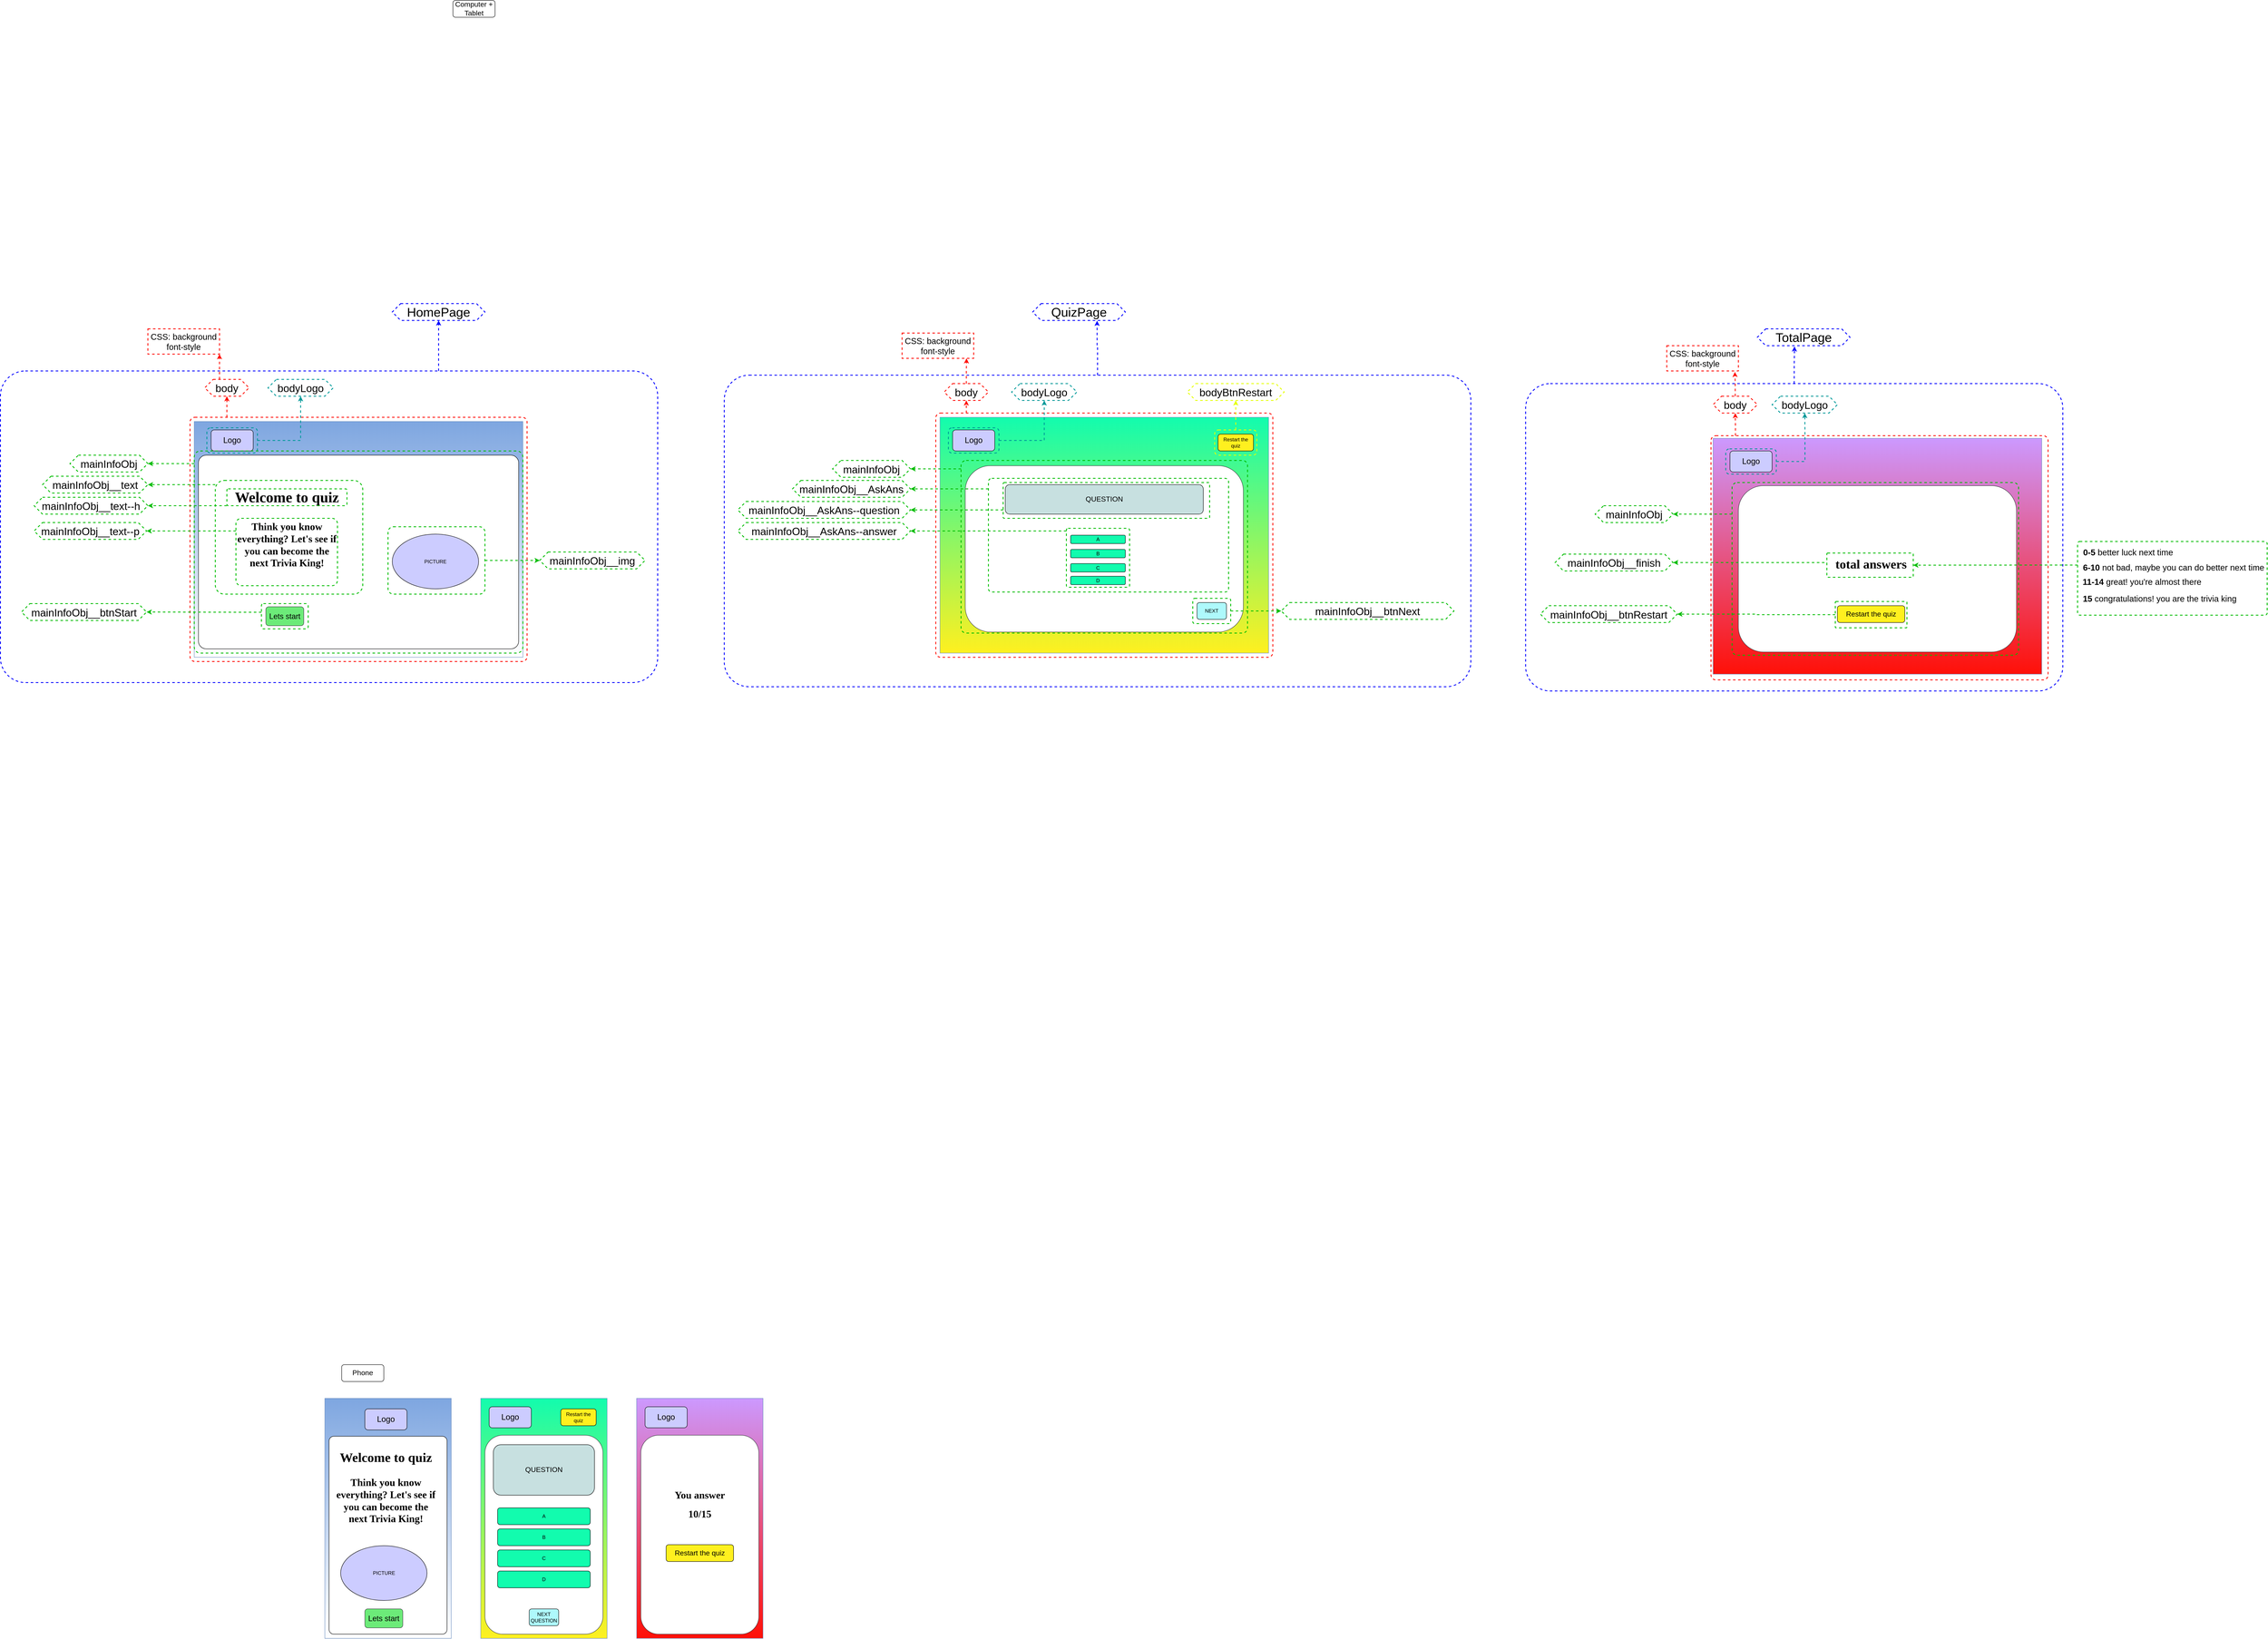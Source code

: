 <mxfile version="14.4.4" type="github">
  <diagram id="KNThbymLGsVphi79HAY6" name="Page-1">
    <mxGraphModel dx="4299" dy="3277" grid="1" gridSize="10" guides="1" tooltips="1" connect="1" arrows="1" fold="1" page="1" pageScale="1" pageWidth="827" pageHeight="1169" math="0" shadow="0">
      <root>
        <mxCell id="0" />
        <mxCell id="1" parent="0" />
        <mxCell id="_W2Wu4x4kJNPoguewZKQ-175" value="" style="rounded=1;whiteSpace=wrap;html=1;shadow=0;dashed=1;strokeWidth=2;fillColor=none;gradientColor=none;arcSize=8;strokeColor=#0000FF;" vertex="1" parent="1">
          <mxGeometry x="2860" y="50" width="1275" height="730" as="geometry" />
        </mxCell>
        <mxCell id="_W2Wu4x4kJNPoguewZKQ-155" value="" style="rounded=1;whiteSpace=wrap;html=1;shadow=0;dashed=1;strokeWidth=2;fillColor=none;gradientColor=none;arcSize=8;strokeColor=#0000FF;" vertex="1" parent="1">
          <mxGeometry x="958" y="30" width="1772" height="740" as="geometry" />
        </mxCell>
        <mxCell id="_W2Wu4x4kJNPoguewZKQ-123" style="edgeStyle=orthogonalEdgeStyle;rounded=0;orthogonalLoop=1;jettySize=auto;html=1;entryX=0.5;entryY=1;entryDx=0;entryDy=0;dashed=1;strokeWidth=2;strokeColor=#0000FF;" edge="1" parent="1" source="_W2Wu4x4kJNPoguewZKQ-121" target="_W2Wu4x4kJNPoguewZKQ-122">
          <mxGeometry relative="1" as="geometry">
            <Array as="points">
              <mxPoint x="280" y="-20" />
              <mxPoint x="280" y="-20" />
            </Array>
          </mxGeometry>
        </mxCell>
        <mxCell id="_W2Wu4x4kJNPoguewZKQ-121" value="" style="rounded=1;whiteSpace=wrap;html=1;shadow=0;dashed=1;strokeWidth=2;fillColor=none;gradientColor=none;arcSize=8;strokeColor=#0000FF;" vertex="1" parent="1">
          <mxGeometry x="-760" y="20" width="1560" height="740" as="geometry" />
        </mxCell>
        <mxCell id="_W2Wu4x4kJNPoguewZKQ-1" value="" style="rounded=0;whiteSpace=wrap;html=1;strokeColor=#6c8ebf;gradientColor=#FFFFFF;fillColor=#7EA6E0;" vertex="1" parent="1">
          <mxGeometry x="-300" y="140" width="780" height="560" as="geometry" />
        </mxCell>
        <mxCell id="_W2Wu4x4kJNPoguewZKQ-2" value="&lt;font style=&quot;font-size: 17px&quot;&gt;Computer + Tablet&lt;/font&gt;" style="rounded=1;whiteSpace=wrap;html=1;" vertex="1" parent="1">
          <mxGeometry x="314" y="-860" width="100" height="40" as="geometry" />
        </mxCell>
        <mxCell id="_W2Wu4x4kJNPoguewZKQ-13" value="" style="rounded=0;whiteSpace=wrap;html=1;strokeColor=#6c8ebf;fillColor=#12FCAE;gradientColor=#FFF01F;" vertex="1" parent="1">
          <mxGeometry x="1470" y="130" width="780" height="560" as="geometry" />
        </mxCell>
        <mxCell id="_W2Wu4x4kJNPoguewZKQ-14" value="" style="rounded=1;whiteSpace=wrap;html=1;strokeColor=#36393d;fillColor=#FFFFFF;" vertex="1" parent="1">
          <mxGeometry x="1530" y="245" width="660" height="395" as="geometry" />
        </mxCell>
        <mxCell id="_W2Wu4x4kJNPoguewZKQ-15" value="&lt;font style=&quot;font-size: 17px&quot;&gt;QUESTION&lt;/font&gt;" style="rounded=1;whiteSpace=wrap;html=1;fillColor=#C7E0E0;" vertex="1" parent="1">
          <mxGeometry x="1625" y="290" width="470" height="70" as="geometry" />
        </mxCell>
        <mxCell id="_W2Wu4x4kJNPoguewZKQ-18" value="NEXT" style="rounded=1;whiteSpace=wrap;html=1;fillColor=#AEF9FC;" vertex="1" parent="1">
          <mxGeometry x="2080" y="570" width="70" height="40" as="geometry" />
        </mxCell>
        <mxCell id="_W2Wu4x4kJNPoguewZKQ-19" value="" style="rounded=1;whiteSpace=wrap;html=1;gradientColor=#FFFFFF;fillColor=#FFFFFF;arcSize=4;" vertex="1" parent="1">
          <mxGeometry x="-290" y="220" width="760" height="460" as="geometry" />
        </mxCell>
        <mxCell id="_W2Wu4x4kJNPoguewZKQ-20" value="&lt;h1&gt;&lt;font style=&quot;font-size: 35px&quot; face=&quot;Comic Sans MS&quot;&gt;Welcome to quiz&lt;/font&gt;&lt;/h1&gt;" style="text;html=1;strokeColor=none;fillColor=none;align=center;verticalAlign=middle;whiteSpace=wrap;rounded=0;" vertex="1" parent="1">
          <mxGeometry x="-240" y="290" width="320" height="60" as="geometry" />
        </mxCell>
        <mxCell id="_W2Wu4x4kJNPoguewZKQ-23" value="&lt;font style=&quot;font-size: 18px&quot;&gt;Lets start&lt;/font&gt;" style="rounded=1;whiteSpace=wrap;html=1;strokeColor=#36393d;fillColor=#6CEB79;" vertex="1" parent="1">
          <mxGeometry x="-130" y="580" width="90" height="45" as="geometry" />
        </mxCell>
        <mxCell id="_W2Wu4x4kJNPoguewZKQ-25" value="&lt;span style=&quot;background-color: rgb(255 , 240 , 31)&quot;&gt;Restart the quiz&lt;/span&gt;" style="rounded=1;whiteSpace=wrap;html=1;gradientColor=#FFF01F;fillColor=#FFF01F;" vertex="1" parent="1">
          <mxGeometry x="2130" y="170" width="84" height="40" as="geometry" />
        </mxCell>
        <mxCell id="_W2Wu4x4kJNPoguewZKQ-26" value="&lt;font style=&quot;font-size: 19px&quot;&gt;Logo&lt;/font&gt;" style="rounded=1;whiteSpace=wrap;html=1;fillColor=#CCCCFF;gradientColor=#CCCCFF;" vertex="1" parent="1">
          <mxGeometry x="1500" y="160" width="100" height="50" as="geometry" />
        </mxCell>
        <mxCell id="_W2Wu4x4kJNPoguewZKQ-27" value="&lt;h1&gt;&lt;font face=&quot;Comic Sans MS&quot;&gt;Think you know everything? Let&#39;s see if you can become the next Trivia King!&lt;/font&gt;&lt;/h1&gt;" style="text;html=1;strokeColor=none;fillColor=none;spacing=5;spacingTop=-20;whiteSpace=wrap;overflow=hidden;rounded=0;align=center;" vertex="1" parent="1">
          <mxGeometry x="-205" y="370" width="250" height="167.5" as="geometry" />
        </mxCell>
        <mxCell id="_W2Wu4x4kJNPoguewZKQ-28" value="&lt;font style=&quot;font-size: 19px&quot;&gt;Logo&lt;/font&gt;" style="rounded=1;whiteSpace=wrap;html=1;fillColor=#CCCCFF;gradientColor=#CCCCFF;" vertex="1" parent="1">
          <mxGeometry x="-260" y="160" width="100" height="50" as="geometry" />
        </mxCell>
        <mxCell id="_W2Wu4x4kJNPoguewZKQ-30" value="PICTURE" style="ellipse;whiteSpace=wrap;html=1;fillColor=#CCCCFF;gradientColor=#CCCCFF;" vertex="1" parent="1">
          <mxGeometry x="170" y="407.5" width="205" height="130" as="geometry" />
        </mxCell>
        <mxCell id="_W2Wu4x4kJNPoguewZKQ-36" value="A" style="rounded=1;whiteSpace=wrap;html=1;fillColor=#12FCAE;" vertex="1" parent="1">
          <mxGeometry x="1780" y="410" width="130" height="20" as="geometry" />
        </mxCell>
        <mxCell id="_W2Wu4x4kJNPoguewZKQ-39" value="B" style="rounded=1;whiteSpace=wrap;html=1;fillColor=#12FCAE;" vertex="1" parent="1">
          <mxGeometry x="1780" y="443.75" width="130" height="20" as="geometry" />
        </mxCell>
        <mxCell id="_W2Wu4x4kJNPoguewZKQ-40" value="D" style="rounded=1;whiteSpace=wrap;html=1;fillColor=#12FCAE;gradientDirection=east;" vertex="1" parent="1">
          <mxGeometry x="1780" y="507.5" width="130" height="20" as="geometry" />
        </mxCell>
        <mxCell id="_W2Wu4x4kJNPoguewZKQ-41" value="C" style="rounded=1;whiteSpace=wrap;html=1;fillColor=#12FCAE;" vertex="1" parent="1">
          <mxGeometry x="1780" y="477.5" width="130" height="20" as="geometry" />
        </mxCell>
        <mxCell id="_W2Wu4x4kJNPoguewZKQ-42" value="" style="rounded=0;whiteSpace=wrap;html=1;strokeColor=#6c8ebf;gradientColor=#FFFFFF;fillColor=#7EA6E0;" vertex="1" parent="1">
          <mxGeometry x="10" y="2460" width="300" height="570" as="geometry" />
        </mxCell>
        <mxCell id="_W2Wu4x4kJNPoguewZKQ-44" value="&lt;font style=&quot;font-size: 17px&quot;&gt;Phone&lt;/font&gt;" style="rounded=1;whiteSpace=wrap;html=1;" vertex="1" parent="1">
          <mxGeometry x="50" y="2380" width="100" height="40" as="geometry" />
        </mxCell>
        <mxCell id="_W2Wu4x4kJNPoguewZKQ-45" value="&lt;font style=&quot;font-size: 19px&quot;&gt;Logo&lt;/font&gt;" style="rounded=1;whiteSpace=wrap;html=1;fillColor=#CCCCFF;gradientColor=#CCCCFF;" vertex="1" parent="1">
          <mxGeometry x="105" y="2485" width="100" height="50" as="geometry" />
        </mxCell>
        <mxCell id="_W2Wu4x4kJNPoguewZKQ-46" value="" style="rounded=1;whiteSpace=wrap;html=1;gradientColor=#FFFFFF;fillColor=#FFFFFF;arcSize=4;" vertex="1" parent="1">
          <mxGeometry x="20" y="2550" width="280" height="470" as="geometry" />
        </mxCell>
        <mxCell id="_W2Wu4x4kJNPoguewZKQ-47" value="&lt;h1&gt;&lt;font style=&quot;font-size: 31px&quot; face=&quot;Comic Sans MS&quot;&gt;Welcome to quiz&lt;/font&gt;&lt;/h1&gt;" style="text;html=1;strokeColor=none;fillColor=none;align=center;verticalAlign=middle;whiteSpace=wrap;rounded=0;" vertex="1" parent="1">
          <mxGeometry x="30" y="2570" width="250" height="60" as="geometry" />
        </mxCell>
        <mxCell id="_W2Wu4x4kJNPoguewZKQ-48" value="&lt;h1&gt;&lt;font face=&quot;Comic Sans MS&quot;&gt;Think you know everything? Let&#39;s see if you can become the next Trivia King!&lt;/font&gt;&lt;/h1&gt;" style="text;html=1;strokeColor=none;fillColor=none;spacing=5;spacingTop=-20;whiteSpace=wrap;overflow=hidden;rounded=0;align=center;" vertex="1" parent="1">
          <mxGeometry x="30" y="2640" width="250" height="167.5" as="geometry" />
        </mxCell>
        <mxCell id="_W2Wu4x4kJNPoguewZKQ-49" value="&lt;font style=&quot;font-size: 18px&quot;&gt;Lets start&lt;/font&gt;" style="rounded=1;whiteSpace=wrap;html=1;strokeColor=#36393d;fillColor=#6CEB79;" vertex="1" parent="1">
          <mxGeometry x="105" y="2960" width="90" height="45" as="geometry" />
        </mxCell>
        <mxCell id="_W2Wu4x4kJNPoguewZKQ-50" value="PICTURE" style="ellipse;whiteSpace=wrap;html=1;fillColor=#CCCCFF;gradientColor=#CCCCFF;" vertex="1" parent="1">
          <mxGeometry x="47.5" y="2810" width="205" height="130" as="geometry" />
        </mxCell>
        <mxCell id="_W2Wu4x4kJNPoguewZKQ-52" value="" style="rounded=0;whiteSpace=wrap;html=1;strokeColor=#6c8ebf;fillColor=#12FCAE;gradientColor=#FFF01F;" vertex="1" parent="1">
          <mxGeometry x="380" y="2460" width="300" height="570" as="geometry" />
        </mxCell>
        <mxCell id="_W2Wu4x4kJNPoguewZKQ-53" value="&lt;font style=&quot;font-size: 19px&quot;&gt;Logo&lt;/font&gt;" style="rounded=1;whiteSpace=wrap;html=1;fillColor=#CCCCFF;gradientColor=#CCCCFF;" vertex="1" parent="1">
          <mxGeometry x="400" y="2480" width="100" height="50" as="geometry" />
        </mxCell>
        <mxCell id="_W2Wu4x4kJNPoguewZKQ-54" value="" style="rounded=1;whiteSpace=wrap;html=1;strokeColor=#36393d;fillColor=#FFFFFF;" vertex="1" parent="1">
          <mxGeometry x="390" y="2547.5" width="280" height="472.5" as="geometry" />
        </mxCell>
        <mxCell id="_W2Wu4x4kJNPoguewZKQ-55" value="&lt;font style=&quot;font-size: 17px&quot;&gt;QUESTION&lt;/font&gt;" style="rounded=1;whiteSpace=wrap;html=1;fillColor=#C7E0E0;" vertex="1" parent="1">
          <mxGeometry x="410" y="2570" width="240" height="120" as="geometry" />
        </mxCell>
        <mxCell id="_W2Wu4x4kJNPoguewZKQ-56" value="A" style="rounded=1;whiteSpace=wrap;html=1;fillColor=#12FCAE;" vertex="1" parent="1">
          <mxGeometry x="420" y="2720" width="220" height="40" as="geometry" />
        </mxCell>
        <mxCell id="_W2Wu4x4kJNPoguewZKQ-57" value="D" style="rounded=1;whiteSpace=wrap;html=1;fillColor=#12FCAE;" vertex="1" parent="1">
          <mxGeometry x="420" y="2870" width="220" height="40" as="geometry" />
        </mxCell>
        <mxCell id="_W2Wu4x4kJNPoguewZKQ-58" value="C" style="rounded=1;whiteSpace=wrap;html=1;fillColor=#12FCAE;" vertex="1" parent="1">
          <mxGeometry x="420" y="2820" width="220" height="40" as="geometry" />
        </mxCell>
        <mxCell id="_W2Wu4x4kJNPoguewZKQ-59" value="B" style="rounded=1;whiteSpace=wrap;html=1;fillColor=#12FCAE;" vertex="1" parent="1">
          <mxGeometry x="420" y="2770" width="220" height="40" as="geometry" />
        </mxCell>
        <mxCell id="_W2Wu4x4kJNPoguewZKQ-60" value="&lt;span style=&quot;background-color: rgb(255 , 240 , 31)&quot;&gt;Restart the quiz&lt;/span&gt;" style="rounded=1;whiteSpace=wrap;html=1;gradientColor=#FFF01F;fillColor=#FFF01F;" vertex="1" parent="1">
          <mxGeometry x="570" y="2485" width="84" height="40" as="geometry" />
        </mxCell>
        <mxCell id="_W2Wu4x4kJNPoguewZKQ-61" value="NEXT QUESTION" style="rounded=1;whiteSpace=wrap;html=1;fillColor=#AEF9FC;" vertex="1" parent="1">
          <mxGeometry x="495" y="2960" width="70" height="40" as="geometry" />
        </mxCell>
        <mxCell id="_W2Wu4x4kJNPoguewZKQ-62" value="" style="rounded=0;whiteSpace=wrap;html=1;strokeColor=#6c8ebf;fillColor=#CC99FF;gradientColor=#FF1008;" vertex="1" parent="1">
          <mxGeometry x="3305" y="180" width="780" height="560" as="geometry" />
        </mxCell>
        <mxCell id="_W2Wu4x4kJNPoguewZKQ-63" value="" style="rounded=1;whiteSpace=wrap;html=1;strokeColor=#36393d;fillColor=#FFFFFF;" vertex="1" parent="1">
          <mxGeometry x="3365" y="292.5" width="660" height="395" as="geometry" />
        </mxCell>
        <mxCell id="_W2Wu4x4kJNPoguewZKQ-64" value="&lt;font style=&quot;font-size: 19px&quot;&gt;Logo&lt;/font&gt;" style="rounded=1;whiteSpace=wrap;html=1;fillColor=#CCCCFF;gradientColor=#CCCCFF;" vertex="1" parent="1">
          <mxGeometry x="3345" y="210" width="100" height="50" as="geometry" />
        </mxCell>
        <mxCell id="_W2Wu4x4kJNPoguewZKQ-66" value="&lt;h1&gt;&lt;font face=&quot;Comic Sans MS&quot; style=&quot;font-size: 30px&quot;&gt;total answers&lt;/font&gt;&lt;/h1&gt;" style="text;html=1;strokeColor=none;fillColor=none;spacing=5;spacingTop=-20;whiteSpace=wrap;overflow=hidden;rounded=0;align=center;" vertex="1" parent="1">
          <mxGeometry x="3555" y="455" width="250" height="60" as="geometry" />
        </mxCell>
        <mxCell id="_W2Wu4x4kJNPoguewZKQ-67" value="&lt;span style=&quot;background-color: rgb(255 , 240 , 31)&quot;&gt;&lt;font style=&quot;font-size: 17px&quot;&gt;Restart the quiz&lt;/font&gt;&lt;/span&gt;" style="rounded=1;whiteSpace=wrap;html=1;gradientColor=#FFF01F;fillColor=#FFF01F;" vertex="1" parent="1">
          <mxGeometry x="3600" y="577.5" width="160" height="40" as="geometry" />
        </mxCell>
        <mxCell id="_W2Wu4x4kJNPoguewZKQ-68" value="" style="rounded=0;whiteSpace=wrap;html=1;strokeColor=#6c8ebf;fillColor=#CC99FF;gradientColor=#FF1008;" vertex="1" parent="1">
          <mxGeometry x="750" y="2460" width="300" height="570" as="geometry" />
        </mxCell>
        <mxCell id="_W2Wu4x4kJNPoguewZKQ-69" value="" style="rounded=1;whiteSpace=wrap;html=1;strokeColor=#36393d;fillColor=#FFFFFF;" vertex="1" parent="1">
          <mxGeometry x="760" y="2547.5" width="280" height="472.5" as="geometry" />
        </mxCell>
        <mxCell id="_W2Wu4x4kJNPoguewZKQ-70" value="&lt;font style=&quot;font-size: 19px&quot;&gt;Logo&lt;/font&gt;" style="rounded=1;whiteSpace=wrap;html=1;fillColor=#CCCCFF;gradientColor=#CCCCFF;" vertex="1" parent="1">
          <mxGeometry x="770" y="2480" width="100" height="50" as="geometry" />
        </mxCell>
        <mxCell id="_W2Wu4x4kJNPoguewZKQ-71" value="&lt;h1&gt;&lt;font face=&quot;Comic Sans MS&quot;&gt;You answer&lt;/font&gt;&lt;/h1&gt;&lt;h1&gt;&lt;font face=&quot;Comic Sans MS&quot;&gt;&amp;nbsp;10/15&amp;nbsp;&lt;/font&gt;&lt;/h1&gt;" style="text;html=1;strokeColor=none;fillColor=none;spacing=5;spacingTop=-20;whiteSpace=wrap;overflow=hidden;rounded=0;align=center;" vertex="1" parent="1">
          <mxGeometry x="775" y="2670" width="250" height="90" as="geometry" />
        </mxCell>
        <mxCell id="_W2Wu4x4kJNPoguewZKQ-72" value="&lt;span style=&quot;background-color: rgb(255 , 240 , 31)&quot;&gt;&lt;font style=&quot;font-size: 17px&quot;&gt;Restart the quiz&lt;/font&gt;&lt;/span&gt;" style="rounded=1;whiteSpace=wrap;html=1;gradientColor=#FFF01F;fillColor=#FFF01F;" vertex="1" parent="1">
          <mxGeometry x="820" y="2807.5" width="160" height="40" as="geometry" />
        </mxCell>
        <mxCell id="_W2Wu4x4kJNPoguewZKQ-75" value="&lt;font style=&quot;font-size: 20px&quot;&gt;&lt;b&gt;0-5&lt;/b&gt; better luck next time&lt;/font&gt;" style="text;html=1;strokeColor=none;fillColor=none;align=center;verticalAlign=middle;whiteSpace=wrap;rounded=0;" vertex="1" parent="1">
          <mxGeometry x="4180" y="440" width="220" height="20" as="geometry" />
        </mxCell>
        <mxCell id="_W2Wu4x4kJNPoguewZKQ-76" value="&lt;span style=&quot;color: rgba(0 , 0 , 0 , 0) ; font-family: monospace ; font-size: 0px&quot;&gt;%3CmxGraphModel%3E%3Croot%3E%3CmxCell%20id%3D%220%22%2F%3E%3CmxCell%20id%3D%221%22%20parent%3D%220%22%2F%3E%3CmxCell%20id%3D%222%22%20value%3D%22%26lt%3Bfont%20style%3D%26quot%3Bfont-size%3A%2020px%26quot%3B%26gt%3B%26lt%3Bb%26gt%3B0-5%26lt%3B%2Fb%26gt%3B%20better%20luck%20next%20time%26lt%3B%2Ffont%26gt%3B%22%20style%3D%22text%3Bhtml%3D1%3BstrokeColor%3Dnone%3BfillColor%3Dnone%3Balign%3Dcenter%3BverticalAlign%3Dmiddle%3BwhiteSpace%3Dwrap%3Brounded%3D0%3B%22%20vertex%3D%221%22%20parent%3D%221%22%3E%3CmxGeometry%20x%3D%222640%22%20y%3D%22120%22%20width%3D%22310%22%20height%3D%2220%22%20as%3D%22geometry%22%2F%3E%3C%2FmxCell%3E%3C%2Froot%3E%3C%2FmxGraphModel%3E&lt;/span&gt;" style="text;html=1;strokeColor=none;fillColor=none;align=center;verticalAlign=middle;whiteSpace=wrap;rounded=0;" vertex="1" parent="1">
          <mxGeometry x="2240" y="185" width="310" height="20" as="geometry" />
        </mxCell>
        <mxCell id="_W2Wu4x4kJNPoguewZKQ-77" value="&lt;span style=&quot;font-size: 20px&quot;&gt;&lt;b&gt;6-10 &lt;/b&gt;not bad, maybe you can do better next time&lt;/span&gt;" style="text;html=1;strokeColor=none;fillColor=none;align=center;verticalAlign=middle;whiteSpace=wrap;rounded=0;" vertex="1" parent="1">
          <mxGeometry x="4178" y="476" width="440" height="20" as="geometry" />
        </mxCell>
        <mxCell id="_W2Wu4x4kJNPoguewZKQ-78" value="&lt;span style=&quot;font-size: 20px&quot;&gt;&lt;b&gt;11-14 &lt;/b&gt;great! you&#39;re almost there&lt;/span&gt;" style="text;html=1;strokeColor=none;fillColor=none;align=center;verticalAlign=middle;whiteSpace=wrap;rounded=0;" vertex="1" parent="1">
          <mxGeometry x="4178" y="510" width="290" height="20" as="geometry" />
        </mxCell>
        <mxCell id="_W2Wu4x4kJNPoguewZKQ-79" value="&lt;b style=&quot;font-size: 20px&quot;&gt;15 &lt;/b&gt;&lt;span style=&quot;font-size: 20px&quot;&gt;congratulations&lt;/span&gt;&lt;span style=&quot;font-size: 20px&quot;&gt;! you are the trivia king&lt;/span&gt;" style="text;html=1;strokeColor=none;fillColor=none;align=center;verticalAlign=middle;whiteSpace=wrap;rounded=0;" vertex="1" parent="1">
          <mxGeometry x="4180" y="545" width="370" height="30" as="geometry" />
        </mxCell>
        <mxCell id="_W2Wu4x4kJNPoguewZKQ-125" style="edgeStyle=orthogonalEdgeStyle;rounded=0;orthogonalLoop=1;jettySize=auto;html=1;entryX=1;entryY=1;entryDx=0;entryDy=0;dashed=1;strokeWidth=2;strokeColor=#FF1008;" edge="1" parent="1" source="_W2Wu4x4kJNPoguewZKQ-84" target="_W2Wu4x4kJNPoguewZKQ-124">
          <mxGeometry relative="1" as="geometry">
            <Array as="points">
              <mxPoint x="-240" y="30" />
              <mxPoint x="-240" y="30" />
            </Array>
          </mxGeometry>
        </mxCell>
        <mxCell id="_W2Wu4x4kJNPoguewZKQ-84" value="&lt;font style=&quot;font-size: 25px&quot;&gt;body&lt;/font&gt;" style="shape=hexagon;perimeter=hexagonPerimeter2;whiteSpace=wrap;html=1;fixedSize=1;dashed=1;strokeColor=#FF1008;fillColor=none;gradientColor=none;strokeWidth=2;" vertex="1" parent="1">
          <mxGeometry x="-275" y="40" width="105" height="40" as="geometry" />
        </mxCell>
        <mxCell id="_W2Wu4x4kJNPoguewZKQ-96" style="edgeStyle=orthogonalEdgeStyle;rounded=0;orthogonalLoop=1;jettySize=auto;html=1;entryX=0.5;entryY=1;entryDx=0;entryDy=0;strokeColor=#FF1008;dashed=1;strokeWidth=2;" edge="1" parent="1" source="_W2Wu4x4kJNPoguewZKQ-95" target="_W2Wu4x4kJNPoguewZKQ-84">
          <mxGeometry relative="1" as="geometry">
            <Array as="points">
              <mxPoint x="-222" y="120" />
            </Array>
          </mxGeometry>
        </mxCell>
        <mxCell id="_W2Wu4x4kJNPoguewZKQ-95" value="" style="rounded=1;whiteSpace=wrap;html=1;shadow=0;dashed=1;strokeColor=#FF1008;strokeWidth=2;fillColor=none;gradientColor=none;arcSize=2;" vertex="1" parent="1">
          <mxGeometry x="-310" y="130" width="800" height="580" as="geometry" />
        </mxCell>
        <mxCell id="_W2Wu4x4kJNPoguewZKQ-100" style="edgeStyle=orthogonalEdgeStyle;rounded=0;orthogonalLoop=1;jettySize=auto;html=1;entryX=0.5;entryY=1;entryDx=0;entryDy=0;dashed=1;strokeWidth=2;strokeColor=#009999;" edge="1" parent="1" source="_W2Wu4x4kJNPoguewZKQ-98" target="_W2Wu4x4kJNPoguewZKQ-99">
          <mxGeometry relative="1" as="geometry">
            <Array as="points">
              <mxPoint x="-47" y="185" />
            </Array>
          </mxGeometry>
        </mxCell>
        <mxCell id="_W2Wu4x4kJNPoguewZKQ-98" value="" style="rounded=1;whiteSpace=wrap;html=1;shadow=0;dashed=1;strokeWidth=2;fillColor=none;gradientColor=none;strokeColor=#009999;" vertex="1" parent="1">
          <mxGeometry x="-270" y="155" width="120" height="60" as="geometry" />
        </mxCell>
        <mxCell id="_W2Wu4x4kJNPoguewZKQ-99" value="&lt;font style=&quot;font-size: 25px&quot;&gt;bodyLogo&lt;/font&gt;" style="shape=hexagon;perimeter=hexagonPerimeter2;whiteSpace=wrap;html=1;fixedSize=1;dashed=1;fillColor=none;gradientColor=none;strokeWidth=2;strokeColor=#009999;" vertex="1" parent="1">
          <mxGeometry x="-125" y="40" width="155" height="40" as="geometry" />
        </mxCell>
        <mxCell id="_W2Wu4x4kJNPoguewZKQ-103" style="edgeStyle=orthogonalEdgeStyle;rounded=0;orthogonalLoop=1;jettySize=auto;html=1;entryX=1;entryY=0.5;entryDx=0;entryDy=0;dashed=1;strokeWidth=2;strokeColor=#00BD00;" edge="1" parent="1" source="_W2Wu4x4kJNPoguewZKQ-101" target="_W2Wu4x4kJNPoguewZKQ-102">
          <mxGeometry relative="1" as="geometry">
            <mxPoint x="-390" y="240" as="targetPoint" />
            <Array as="points">
              <mxPoint x="-350" y="240" />
              <mxPoint x="-350" y="240" />
            </Array>
          </mxGeometry>
        </mxCell>
        <mxCell id="_W2Wu4x4kJNPoguewZKQ-101" value="" style="rounded=1;whiteSpace=wrap;html=1;shadow=0;dashed=1;strokeWidth=2;fillColor=none;gradientColor=none;arcSize=3;strokeColor=#00BD00;" vertex="1" parent="1">
          <mxGeometry x="-300" y="210" width="780" height="480" as="geometry" />
        </mxCell>
        <mxCell id="_W2Wu4x4kJNPoguewZKQ-102" value="&lt;font style=&quot;font-size: 25px&quot;&gt;mainInfoObj&lt;/font&gt;" style="shape=hexagon;perimeter=hexagonPerimeter2;whiteSpace=wrap;html=1;fixedSize=1;dashed=1;fillColor=none;gradientColor=none;strokeWidth=2;strokeColor=#00BD00;" vertex="1" parent="1">
          <mxGeometry x="-595" y="220" width="185" height="40" as="geometry" />
        </mxCell>
        <mxCell id="_W2Wu4x4kJNPoguewZKQ-106" style="edgeStyle=orthogonalEdgeStyle;rounded=0;orthogonalLoop=1;jettySize=auto;html=1;entryX=1;entryY=0.5;entryDx=0;entryDy=0;dashed=1;strokeColor=#00BD00;strokeWidth=2;" edge="1" parent="1" source="_W2Wu4x4kJNPoguewZKQ-104" target="_W2Wu4x4kJNPoguewZKQ-105">
          <mxGeometry relative="1" as="geometry">
            <Array as="points">
              <mxPoint x="-410" y="290" />
            </Array>
          </mxGeometry>
        </mxCell>
        <mxCell id="_W2Wu4x4kJNPoguewZKQ-104" value="" style="rounded=1;whiteSpace=wrap;html=1;shadow=0;dashed=1;strokeColor=#00BD00;strokeWidth=2;fillColor=none;gradientColor=none;arcSize=8;" vertex="1" parent="1">
          <mxGeometry x="-250" y="280" width="350" height="270" as="geometry" />
        </mxCell>
        <mxCell id="_W2Wu4x4kJNPoguewZKQ-105" value="&lt;font style=&quot;font-size: 25px&quot;&gt;mainInfoObj__text&lt;/font&gt;" style="shape=hexagon;perimeter=hexagonPerimeter2;whiteSpace=wrap;html=1;fixedSize=1;dashed=1;fillColor=none;gradientColor=none;strokeWidth=2;strokeColor=#00BD00;" vertex="1" parent="1">
          <mxGeometry x="-660" y="270" width="250" height="40" as="geometry" />
        </mxCell>
        <mxCell id="_W2Wu4x4kJNPoguewZKQ-110" style="edgeStyle=orthogonalEdgeStyle;rounded=0;orthogonalLoop=1;jettySize=auto;html=1;entryX=1;entryY=0.5;entryDx=0;entryDy=0;dashed=1;strokeWidth=2;strokeColor=#00BD00;" edge="1" parent="1" source="_W2Wu4x4kJNPoguewZKQ-107" target="_W2Wu4x4kJNPoguewZKQ-108">
          <mxGeometry relative="1" as="geometry">
            <Array as="points">
              <mxPoint x="-260" y="340" />
              <mxPoint x="-260" y="340" />
            </Array>
          </mxGeometry>
        </mxCell>
        <mxCell id="_W2Wu4x4kJNPoguewZKQ-107" value="" style="rounded=1;whiteSpace=wrap;html=1;shadow=0;dashed=1;strokeColor=#00BD00;strokeWidth=2;fillColor=none;gradientColor=none;arcSize=8;" vertex="1" parent="1">
          <mxGeometry x="-222.5" y="300" width="285" height="40" as="geometry" />
        </mxCell>
        <mxCell id="_W2Wu4x4kJNPoguewZKQ-108" value="&lt;font style=&quot;font-size: 25px&quot;&gt;mainInfoObj__text--h&lt;/font&gt;" style="shape=hexagon;perimeter=hexagonPerimeter2;whiteSpace=wrap;html=1;fixedSize=1;dashed=1;fillColor=none;gradientColor=none;strokeWidth=2;strokeColor=#00BD00;" vertex="1" parent="1">
          <mxGeometry x="-680" y="320" width="270" height="40" as="geometry" />
        </mxCell>
        <mxCell id="_W2Wu4x4kJNPoguewZKQ-111" value="&lt;font style=&quot;font-size: 25px&quot;&gt;mainInfoObj__text--p&lt;/font&gt;" style="shape=hexagon;perimeter=hexagonPerimeter2;whiteSpace=wrap;html=1;fixedSize=1;dashed=1;fillColor=none;gradientColor=none;strokeWidth=2;strokeColor=#00BD00;" vertex="1" parent="1">
          <mxGeometry x="-680" y="380" width="267" height="40" as="geometry" />
        </mxCell>
        <mxCell id="_W2Wu4x4kJNPoguewZKQ-113" style="edgeStyle=orthogonalEdgeStyle;rounded=0;orthogonalLoop=1;jettySize=auto;html=1;entryX=1;entryY=0.5;entryDx=0;entryDy=0;dashed=1;strokeWidth=2;strokeColor=#00BD00;" edge="1" parent="1" source="_W2Wu4x4kJNPoguewZKQ-112" target="_W2Wu4x4kJNPoguewZKQ-111">
          <mxGeometry relative="1" as="geometry">
            <Array as="points">
              <mxPoint x="-280" y="400" />
              <mxPoint x="-280" y="400" />
            </Array>
          </mxGeometry>
        </mxCell>
        <mxCell id="_W2Wu4x4kJNPoguewZKQ-112" value="" style="rounded=1;whiteSpace=wrap;html=1;shadow=0;dashed=1;strokeColor=#00BD00;strokeWidth=2;fillColor=none;gradientColor=none;arcSize=8;" vertex="1" parent="1">
          <mxGeometry x="-201" y="370" width="241" height="160" as="geometry" />
        </mxCell>
        <mxCell id="_W2Wu4x4kJNPoguewZKQ-116" style="edgeStyle=orthogonalEdgeStyle;rounded=0;orthogonalLoop=1;jettySize=auto;html=1;entryX=1;entryY=0.5;entryDx=0;entryDy=0;dashed=1;strokeColor=#00BD00;strokeWidth=2;" edge="1" parent="1" source="_W2Wu4x4kJNPoguewZKQ-114" target="_W2Wu4x4kJNPoguewZKQ-115">
          <mxGeometry relative="1" as="geometry">
            <Array as="points">
              <mxPoint x="-190" y="593" />
              <mxPoint x="-190" y="593" />
            </Array>
          </mxGeometry>
        </mxCell>
        <mxCell id="_W2Wu4x4kJNPoguewZKQ-114" value="" style="rounded=1;whiteSpace=wrap;html=1;shadow=0;dashed=1;strokeColor=#00BD00;strokeWidth=2;fillColor=none;gradientColor=none;arcSize=8;" vertex="1" parent="1">
          <mxGeometry x="-140.5" y="572.5" width="111" height="60" as="geometry" />
        </mxCell>
        <mxCell id="_W2Wu4x4kJNPoguewZKQ-115" value="&lt;font style=&quot;font-size: 25px&quot;&gt;mainInfoObj__btnStart&lt;/font&gt;" style="shape=hexagon;perimeter=hexagonPerimeter2;whiteSpace=wrap;html=1;fixedSize=1;dashed=1;fillColor=none;gradientColor=none;strokeWidth=2;strokeColor=#00BD00;" vertex="1" parent="1">
          <mxGeometry x="-710" y="572.5" width="297" height="40" as="geometry" />
        </mxCell>
        <mxCell id="_W2Wu4x4kJNPoguewZKQ-119" style="edgeStyle=orthogonalEdgeStyle;rounded=0;orthogonalLoop=1;jettySize=auto;html=1;entryX=0;entryY=0.5;entryDx=0;entryDy=0;dashed=1;strokeColor=#00BD00;strokeWidth=2;" edge="1" parent="1" source="_W2Wu4x4kJNPoguewZKQ-117" target="_W2Wu4x4kJNPoguewZKQ-118">
          <mxGeometry relative="1" as="geometry" />
        </mxCell>
        <mxCell id="_W2Wu4x4kJNPoguewZKQ-117" value="" style="rounded=1;whiteSpace=wrap;html=1;shadow=0;dashed=1;strokeColor=#00BD00;strokeWidth=2;fillColor=none;gradientColor=none;arcSize=8;" vertex="1" parent="1">
          <mxGeometry x="160" y="390" width="230" height="160" as="geometry" />
        </mxCell>
        <mxCell id="_W2Wu4x4kJNPoguewZKQ-118" value="&lt;font style=&quot;font-size: 25px&quot;&gt;mainInfoObj__img&lt;/font&gt;" style="shape=hexagon;perimeter=hexagonPerimeter2;whiteSpace=wrap;html=1;fixedSize=1;dashed=1;fillColor=none;gradientColor=none;strokeWidth=2;strokeColor=#00BD00;" vertex="1" parent="1">
          <mxGeometry x="520" y="450" width="250" height="40" as="geometry" />
        </mxCell>
        <mxCell id="_W2Wu4x4kJNPoguewZKQ-122" value="&lt;font style=&quot;font-size: 30px&quot;&gt;HomePage&lt;/font&gt;" style="shape=hexagon;perimeter=hexagonPerimeter2;whiteSpace=wrap;html=1;fixedSize=1;dashed=1;fillColor=none;gradientColor=none;strokeWidth=2;strokeColor=#0000FF;" vertex="1" parent="1">
          <mxGeometry x="170" y="-140" width="220" height="40" as="geometry" />
        </mxCell>
        <mxCell id="_W2Wu4x4kJNPoguewZKQ-124" value="&lt;font style=&quot;font-size: 20px&quot;&gt;CSS: background&lt;br&gt;font-style&lt;/font&gt;" style="rounded=0;whiteSpace=wrap;html=1;shadow=0;dashed=1;strokeWidth=2;fillColor=none;gradientColor=none;strokeColor=#FF1008;" vertex="1" parent="1">
          <mxGeometry x="-410" y="-80" width="170" height="60" as="geometry" />
        </mxCell>
        <mxCell id="_W2Wu4x4kJNPoguewZKQ-145" style="edgeStyle=orthogonalEdgeStyle;rounded=0;orthogonalLoop=1;jettySize=auto;html=1;entryX=0.5;entryY=1;entryDx=0;entryDy=0;dashed=1;strokeWidth=2;strokeColor=#FF1008;" edge="1" parent="1" source="_W2Wu4x4kJNPoguewZKQ-126" target="_W2Wu4x4kJNPoguewZKQ-127">
          <mxGeometry relative="1" as="geometry">
            <Array as="points">
              <mxPoint x="1533" y="100" />
            </Array>
          </mxGeometry>
        </mxCell>
        <mxCell id="_W2Wu4x4kJNPoguewZKQ-126" value="" style="rounded=1;whiteSpace=wrap;html=1;shadow=0;dashed=1;strokeWidth=2;fillColor=none;gradientColor=none;arcSize=2;strokeColor=#FF1008;" vertex="1" parent="1">
          <mxGeometry x="1460" y="120" width="800" height="580" as="geometry" />
        </mxCell>
        <mxCell id="_W2Wu4x4kJNPoguewZKQ-149" style="edgeStyle=orthogonalEdgeStyle;rounded=0;orthogonalLoop=1;jettySize=auto;html=1;entryX=0.9;entryY=1;entryDx=0;entryDy=0;entryPerimeter=0;dashed=1;strokeColor=#FF1008;strokeWidth=2;" edge="1" parent="1" source="_W2Wu4x4kJNPoguewZKQ-127" target="_W2Wu4x4kJNPoguewZKQ-128">
          <mxGeometry relative="1" as="geometry" />
        </mxCell>
        <mxCell id="_W2Wu4x4kJNPoguewZKQ-127" value="&lt;font style=&quot;font-size: 25px&quot;&gt;body&lt;/font&gt;" style="shape=hexagon;perimeter=hexagonPerimeter2;whiteSpace=wrap;html=1;fixedSize=1;dashed=1;strokeColor=#FF1008;fillColor=none;gradientColor=none;strokeWidth=2;" vertex="1" parent="1">
          <mxGeometry x="1480" y="50" width="105" height="40" as="geometry" />
        </mxCell>
        <mxCell id="_W2Wu4x4kJNPoguewZKQ-128" value="&lt;font style=&quot;font-size: 20px&quot;&gt;CSS: background&lt;br&gt;font-style&lt;/font&gt;" style="rounded=0;whiteSpace=wrap;html=1;shadow=0;dashed=1;strokeWidth=2;fillColor=none;gradientColor=none;strokeColor=#FF1008;" vertex="1" parent="1">
          <mxGeometry x="1380" y="-70" width="170" height="60" as="geometry" />
        </mxCell>
        <mxCell id="_W2Wu4x4kJNPoguewZKQ-144" style="edgeStyle=orthogonalEdgeStyle;rounded=0;orthogonalLoop=1;jettySize=auto;html=1;entryX=0.5;entryY=1;entryDx=0;entryDy=0;dashed=1;strokeWidth=2;strokeColor=#009999;" edge="1" parent="1" source="_W2Wu4x4kJNPoguewZKQ-129" target="_W2Wu4x4kJNPoguewZKQ-130">
          <mxGeometry relative="1" as="geometry" />
        </mxCell>
        <mxCell id="_W2Wu4x4kJNPoguewZKQ-129" value="" style="rounded=1;whiteSpace=wrap;html=1;shadow=0;dashed=1;strokeWidth=2;fillColor=none;gradientColor=none;strokeColor=#009999;" vertex="1" parent="1">
          <mxGeometry x="1490" y="155" width="120" height="60" as="geometry" />
        </mxCell>
        <mxCell id="_W2Wu4x4kJNPoguewZKQ-130" value="&lt;font style=&quot;font-size: 25px&quot;&gt;bodyLogo&lt;/font&gt;" style="shape=hexagon;perimeter=hexagonPerimeter2;whiteSpace=wrap;html=1;fixedSize=1;dashed=1;fillColor=none;gradientColor=none;strokeWidth=2;strokeColor=#009999;" vertex="1" parent="1">
          <mxGeometry x="1640" y="50" width="155" height="40" as="geometry" />
        </mxCell>
        <mxCell id="_W2Wu4x4kJNPoguewZKQ-150" style="edgeStyle=orthogonalEdgeStyle;rounded=0;orthogonalLoop=1;jettySize=auto;html=1;entryX=1;entryY=0.5;entryDx=0;entryDy=0;dashed=1;strokeWidth=2;strokeColor=#00BD00;" edge="1" parent="1" source="_W2Wu4x4kJNPoguewZKQ-131" target="_W2Wu4x4kJNPoguewZKQ-132">
          <mxGeometry relative="1" as="geometry">
            <Array as="points">
              <mxPoint x="1490" y="253" />
            </Array>
          </mxGeometry>
        </mxCell>
        <mxCell id="_W2Wu4x4kJNPoguewZKQ-131" value="" style="rounded=1;whiteSpace=wrap;html=1;shadow=0;dashed=1;strokeWidth=2;fillColor=none;gradientColor=none;arcSize=3;strokeColor=#00BD00;" vertex="1" parent="1">
          <mxGeometry x="1520" y="232.5" width="680" height="410" as="geometry" />
        </mxCell>
        <mxCell id="_W2Wu4x4kJNPoguewZKQ-132" value="&lt;font style=&quot;font-size: 25px&quot;&gt;mainInfoObj&lt;/font&gt;" style="shape=hexagon;perimeter=hexagonPerimeter2;whiteSpace=wrap;html=1;fixedSize=1;dashed=1;fillColor=none;gradientColor=none;strokeWidth=2;strokeColor=#00BD00;" vertex="1" parent="1">
          <mxGeometry x="1215" y="232.5" width="185" height="40" as="geometry" />
        </mxCell>
        <mxCell id="_W2Wu4x4kJNPoguewZKQ-151" style="edgeStyle=orthogonalEdgeStyle;rounded=0;orthogonalLoop=1;jettySize=auto;html=1;entryX=1;entryY=0.5;entryDx=0;entryDy=0;dashed=1;strokeColor=#00BD00;strokeWidth=2;" edge="1" parent="1" source="_W2Wu4x4kJNPoguewZKQ-133" target="_W2Wu4x4kJNPoguewZKQ-134">
          <mxGeometry relative="1" as="geometry">
            <Array as="points">
              <mxPoint x="1480" y="300" />
              <mxPoint x="1480" y="300" />
            </Array>
          </mxGeometry>
        </mxCell>
        <mxCell id="_W2Wu4x4kJNPoguewZKQ-133" value="" style="rounded=1;whiteSpace=wrap;html=1;shadow=0;dashed=1;strokeWidth=2;fillColor=none;gradientColor=none;arcSize=3;strokeColor=#00BD00;" vertex="1" parent="1">
          <mxGeometry x="1585" y="275" width="570" height="270" as="geometry" />
        </mxCell>
        <mxCell id="_W2Wu4x4kJNPoguewZKQ-134" value="&lt;font style=&quot;font-size: 25px&quot;&gt;mainInfoObj__AskAns&lt;/font&gt;" style="shape=hexagon;perimeter=hexagonPerimeter2;whiteSpace=wrap;html=1;fixedSize=1;dashed=1;fillColor=none;gradientColor=none;strokeWidth=2;strokeColor=#00BD00;" vertex="1" parent="1">
          <mxGeometry x="1120" y="280" width="280" height="40" as="geometry" />
        </mxCell>
        <mxCell id="_W2Wu4x4kJNPoguewZKQ-152" style="edgeStyle=orthogonalEdgeStyle;rounded=0;orthogonalLoop=1;jettySize=auto;html=1;entryX=1;entryY=0.5;entryDx=0;entryDy=0;dashed=1;strokeColor=#00BD00;strokeWidth=2;" edge="1" parent="1" source="_W2Wu4x4kJNPoguewZKQ-135" target="_W2Wu4x4kJNPoguewZKQ-137">
          <mxGeometry relative="1" as="geometry">
            <Array as="points">
              <mxPoint x="1540" y="350" />
              <mxPoint x="1540" y="350" />
            </Array>
          </mxGeometry>
        </mxCell>
        <mxCell id="_W2Wu4x4kJNPoguewZKQ-135" value="" style="rounded=1;whiteSpace=wrap;html=1;shadow=0;dashed=1;strokeWidth=2;fillColor=none;gradientColor=none;arcSize=3;strokeColor=#00BD00;" vertex="1" parent="1">
          <mxGeometry x="1620" y="285" width="490" height="85" as="geometry" />
        </mxCell>
        <mxCell id="_W2Wu4x4kJNPoguewZKQ-153" style="edgeStyle=orthogonalEdgeStyle;rounded=0;orthogonalLoop=1;jettySize=auto;html=1;dashed=1;strokeColor=#00BD00;strokeWidth=2;" edge="1" parent="1" source="_W2Wu4x4kJNPoguewZKQ-136" target="_W2Wu4x4kJNPoguewZKQ-138">
          <mxGeometry relative="1" as="geometry">
            <Array as="points">
              <mxPoint x="1730" y="400" />
              <mxPoint x="1730" y="400" />
            </Array>
          </mxGeometry>
        </mxCell>
        <mxCell id="_W2Wu4x4kJNPoguewZKQ-136" value="" style="rounded=1;whiteSpace=wrap;html=1;shadow=0;dashed=1;strokeWidth=2;fillColor=none;gradientColor=none;arcSize=3;strokeColor=#00BD00;" vertex="1" parent="1">
          <mxGeometry x="1770" y="393.75" width="150" height="140" as="geometry" />
        </mxCell>
        <mxCell id="_W2Wu4x4kJNPoguewZKQ-137" value="&lt;font style=&quot;font-size: 25px&quot;&gt;mainInfoObj__AskAns--question&lt;/font&gt;" style="shape=hexagon;perimeter=hexagonPerimeter2;whiteSpace=wrap;html=1;fixedSize=1;dashed=1;fillColor=none;gradientColor=none;strokeWidth=2;strokeColor=#00BD00;" vertex="1" parent="1">
          <mxGeometry x="990" y="330" width="410" height="40" as="geometry" />
        </mxCell>
        <mxCell id="_W2Wu4x4kJNPoguewZKQ-138" value="&lt;font style=&quot;font-size: 25px&quot;&gt;mainInfoObj__AskAns--answer&lt;/font&gt;" style="shape=hexagon;perimeter=hexagonPerimeter2;whiteSpace=wrap;html=1;fixedSize=1;dashed=1;fillColor=none;gradientColor=none;strokeWidth=2;strokeColor=#00BD00;" vertex="1" parent="1">
          <mxGeometry x="990" y="380" width="410" height="40" as="geometry" />
        </mxCell>
        <mxCell id="_W2Wu4x4kJNPoguewZKQ-154" style="edgeStyle=orthogonalEdgeStyle;rounded=0;orthogonalLoop=1;jettySize=auto;html=1;dashed=1;strokeColor=#00BD00;strokeWidth=2;" edge="1" parent="1" source="_W2Wu4x4kJNPoguewZKQ-139" target="_W2Wu4x4kJNPoguewZKQ-140">
          <mxGeometry relative="1" as="geometry" />
        </mxCell>
        <mxCell id="_W2Wu4x4kJNPoguewZKQ-139" value="" style="rounded=1;whiteSpace=wrap;html=1;shadow=0;dashed=1;strokeColor=#00BD00;strokeWidth=2;fillColor=none;gradientColor=none;arcSize=8;" vertex="1" parent="1">
          <mxGeometry x="2070" y="560" width="90" height="60" as="geometry" />
        </mxCell>
        <mxCell id="_W2Wu4x4kJNPoguewZKQ-140" value="&lt;font style=&quot;font-size: 25px&quot;&gt;mainInfoObj__btnNext&lt;/font&gt;" style="shape=hexagon;perimeter=hexagonPerimeter2;whiteSpace=wrap;html=1;fixedSize=1;dashed=1;fillColor=none;gradientColor=none;strokeWidth=2;strokeColor=#00BD00;" vertex="1" parent="1">
          <mxGeometry x="2280" y="570" width="410" height="40" as="geometry" />
        </mxCell>
        <mxCell id="_W2Wu4x4kJNPoguewZKQ-143" style="edgeStyle=orthogonalEdgeStyle;rounded=0;orthogonalLoop=1;jettySize=auto;html=1;entryX=0.5;entryY=1;entryDx=0;entryDy=0;dashed=1;strokeWidth=2;strokeColor=#E5FF00;" edge="1" parent="1" source="_W2Wu4x4kJNPoguewZKQ-141" target="_W2Wu4x4kJNPoguewZKQ-142">
          <mxGeometry relative="1" as="geometry" />
        </mxCell>
        <mxCell id="_W2Wu4x4kJNPoguewZKQ-141" value="" style="rounded=1;whiteSpace=wrap;html=1;shadow=0;dashed=1;strokeWidth=2;fillColor=none;gradientColor=none;strokeColor=#E5FF00;" vertex="1" parent="1">
          <mxGeometry x="2122" y="160" width="100" height="60" as="geometry" />
        </mxCell>
        <mxCell id="_W2Wu4x4kJNPoguewZKQ-142" value="&lt;font style=&quot;font-size: 25px&quot;&gt;bodyBtnRestart&lt;/font&gt;" style="shape=hexagon;perimeter=hexagonPerimeter2;whiteSpace=wrap;html=1;fixedSize=1;dashed=1;fillColor=none;gradientColor=none;strokeWidth=2;strokeColor=#E5FF00;" vertex="1" parent="1">
          <mxGeometry x="2057" y="50" width="230" height="40" as="geometry" />
        </mxCell>
        <mxCell id="_W2Wu4x4kJNPoguewZKQ-157" style="edgeStyle=orthogonalEdgeStyle;rounded=0;orthogonalLoop=1;jettySize=auto;html=1;entryX=0.695;entryY=1.021;entryDx=0;entryDy=0;entryPerimeter=0;dashed=1;strokeWidth=2;strokeColor=#0000FF;" edge="1" parent="1" source="_W2Wu4x4kJNPoguewZKQ-155" target="_W2Wu4x4kJNPoguewZKQ-156">
          <mxGeometry relative="1" as="geometry" />
        </mxCell>
        <mxCell id="_W2Wu4x4kJNPoguewZKQ-156" value="&lt;font style=&quot;font-size: 30px&quot;&gt;QuizPage&lt;/font&gt;" style="shape=hexagon;perimeter=hexagonPerimeter2;whiteSpace=wrap;html=1;fixedSize=1;dashed=1;fillColor=none;gradientColor=none;strokeWidth=2;strokeColor=#0000FF;" vertex="1" parent="1">
          <mxGeometry x="1690" y="-140" width="220" height="40" as="geometry" />
        </mxCell>
        <mxCell id="_W2Wu4x4kJNPoguewZKQ-169" style="edgeStyle=orthogonalEdgeStyle;rounded=0;orthogonalLoop=1;jettySize=auto;html=1;entryX=0.5;entryY=1;entryDx=0;entryDy=0;dashed=1;strokeWidth=2;strokeColor=#FF1008;" edge="1" parent="1" source="_W2Wu4x4kJNPoguewZKQ-158" target="_W2Wu4x4kJNPoguewZKQ-160">
          <mxGeometry relative="1" as="geometry">
            <Array as="points">
              <mxPoint x="3358" y="150" />
              <mxPoint x="3358" y="150" />
            </Array>
          </mxGeometry>
        </mxCell>
        <mxCell id="_W2Wu4x4kJNPoguewZKQ-158" value="" style="rounded=1;whiteSpace=wrap;html=1;shadow=0;dashed=1;strokeWidth=2;fillColor=none;gradientColor=none;arcSize=2;strokeColor=#FF1008;" vertex="1" parent="1">
          <mxGeometry x="3300" y="173.75" width="800" height="580" as="geometry" />
        </mxCell>
        <mxCell id="_W2Wu4x4kJNPoguewZKQ-180" style="edgeStyle=orthogonalEdgeStyle;rounded=0;orthogonalLoop=1;jettySize=auto;html=1;entryX=0.951;entryY=1.04;entryDx=0;entryDy=0;entryPerimeter=0;dashed=1;strokeWidth=2;strokeColor=#FF1008;" edge="1" parent="1" source="_W2Wu4x4kJNPoguewZKQ-160" target="_W2Wu4x4kJNPoguewZKQ-179">
          <mxGeometry relative="1" as="geometry" />
        </mxCell>
        <mxCell id="_W2Wu4x4kJNPoguewZKQ-160" value="&lt;font style=&quot;font-size: 25px&quot;&gt;body&lt;/font&gt;" style="shape=hexagon;perimeter=hexagonPerimeter2;whiteSpace=wrap;html=1;fixedSize=1;dashed=1;strokeColor=#FF1008;fillColor=none;gradientColor=none;strokeWidth=2;" vertex="1" parent="1">
          <mxGeometry x="3305" y="80" width="105" height="40" as="geometry" />
        </mxCell>
        <mxCell id="_W2Wu4x4kJNPoguewZKQ-170" style="edgeStyle=orthogonalEdgeStyle;rounded=0;orthogonalLoop=1;jettySize=auto;html=1;entryX=0.5;entryY=1;entryDx=0;entryDy=0;dashed=1;strokeWidth=2;strokeColor=#009999;" edge="1" parent="1" source="_W2Wu4x4kJNPoguewZKQ-161" target="_W2Wu4x4kJNPoguewZKQ-162">
          <mxGeometry relative="1" as="geometry">
            <Array as="points">
              <mxPoint x="3523" y="235" />
              <mxPoint x="3523" y="162" />
            </Array>
          </mxGeometry>
        </mxCell>
        <mxCell id="_W2Wu4x4kJNPoguewZKQ-161" value="" style="rounded=1;whiteSpace=wrap;html=1;shadow=0;dashed=1;strokeWidth=2;fillColor=none;gradientColor=none;strokeColor=#009999;" vertex="1" parent="1">
          <mxGeometry x="3335" y="205" width="120" height="60" as="geometry" />
        </mxCell>
        <mxCell id="_W2Wu4x4kJNPoguewZKQ-162" value="&lt;font style=&quot;font-size: 25px&quot;&gt;bodyLogo&lt;/font&gt;" style="shape=hexagon;perimeter=hexagonPerimeter2;whiteSpace=wrap;html=1;fixedSize=1;dashed=1;fillColor=none;gradientColor=none;strokeWidth=2;strokeColor=#009999;" vertex="1" parent="1">
          <mxGeometry x="3445" y="80" width="155" height="40" as="geometry" />
        </mxCell>
        <mxCell id="_W2Wu4x4kJNPoguewZKQ-171" style="edgeStyle=orthogonalEdgeStyle;rounded=0;orthogonalLoop=1;jettySize=auto;html=1;entryX=1;entryY=0.5;entryDx=0;entryDy=0;dashed=1;strokeWidth=2;strokeColor=#00BD00;" edge="1" parent="1" source="_W2Wu4x4kJNPoguewZKQ-163" target="_W2Wu4x4kJNPoguewZKQ-164">
          <mxGeometry relative="1" as="geometry">
            <Array as="points">
              <mxPoint x="3285" y="360" />
              <mxPoint x="3285" y="360" />
            </Array>
          </mxGeometry>
        </mxCell>
        <mxCell id="_W2Wu4x4kJNPoguewZKQ-163" value="" style="rounded=1;whiteSpace=wrap;html=1;shadow=0;dashed=1;strokeWidth=2;fillColor=none;gradientColor=none;arcSize=3;strokeColor=#00BD00;" vertex="1" parent="1">
          <mxGeometry x="3350" y="285" width="680" height="410" as="geometry" />
        </mxCell>
        <mxCell id="_W2Wu4x4kJNPoguewZKQ-164" value="&lt;font style=&quot;font-size: 25px&quot;&gt;mainInfoObj&lt;/font&gt;" style="shape=hexagon;perimeter=hexagonPerimeter2;whiteSpace=wrap;html=1;fixedSize=1;dashed=1;fillColor=none;gradientColor=none;strokeWidth=2;strokeColor=#00BD00;" vertex="1" parent="1">
          <mxGeometry x="3025" y="340" width="185" height="40" as="geometry" />
        </mxCell>
        <mxCell id="_W2Wu4x4kJNPoguewZKQ-165" value="&lt;font style=&quot;font-size: 25px&quot;&gt;mainInfoObj__finish&lt;/font&gt;" style="shape=hexagon;perimeter=hexagonPerimeter2;whiteSpace=wrap;html=1;fixedSize=1;dashed=1;fillColor=none;gradientColor=none;strokeWidth=2;strokeColor=#00BD00;" vertex="1" parent="1">
          <mxGeometry x="2930" y="455" width="280" height="40" as="geometry" />
        </mxCell>
        <mxCell id="_W2Wu4x4kJNPoguewZKQ-172" style="edgeStyle=orthogonalEdgeStyle;rounded=0;orthogonalLoop=1;jettySize=auto;html=1;entryX=1;entryY=0.5;entryDx=0;entryDy=0;dashed=1;strokeColor=#00BD00;strokeWidth=2;exitX=0;exitY=0.5;exitDx=0;exitDy=0;" edge="1" parent="1" source="_W2Wu4x4kJNPoguewZKQ-166" target="_W2Wu4x4kJNPoguewZKQ-165">
          <mxGeometry relative="1" as="geometry">
            <Array as="points">
              <mxPoint x="3575" y="475" />
            </Array>
          </mxGeometry>
        </mxCell>
        <mxCell id="_W2Wu4x4kJNPoguewZKQ-166" value="" style="rounded=1;whiteSpace=wrap;html=1;shadow=0;dashed=1;strokeWidth=2;fillColor=none;gradientColor=none;arcSize=3;strokeColor=#00BD00;" vertex="1" parent="1">
          <mxGeometry x="3575" y="452.5" width="205" height="57.5" as="geometry" />
        </mxCell>
        <mxCell id="_W2Wu4x4kJNPoguewZKQ-167" value="&lt;font style=&quot;font-size: 25px&quot;&gt;mainInfoObj__btnRestart&lt;/font&gt;" style="shape=hexagon;perimeter=hexagonPerimeter2;whiteSpace=wrap;html=1;fixedSize=1;dashed=1;fillColor=none;gradientColor=none;strokeWidth=2;strokeColor=#00BD00;" vertex="1" parent="1">
          <mxGeometry x="2895" y="577.5" width="325" height="40" as="geometry" />
        </mxCell>
        <mxCell id="_W2Wu4x4kJNPoguewZKQ-174" style="edgeStyle=orthogonalEdgeStyle;rounded=0;orthogonalLoop=1;jettySize=auto;html=1;dashed=1;strokeColor=#00BD00;strokeWidth=2;entryX=1;entryY=0.5;entryDx=0;entryDy=0;" edge="1" parent="1" source="_W2Wu4x4kJNPoguewZKQ-168" target="_W2Wu4x4kJNPoguewZKQ-167">
          <mxGeometry relative="1" as="geometry">
            <mxPoint x="3275" y="599" as="targetPoint" />
          </mxGeometry>
        </mxCell>
        <mxCell id="_W2Wu4x4kJNPoguewZKQ-168" value="" style="rounded=1;whiteSpace=wrap;html=1;shadow=0;dashed=1;strokeWidth=2;fillColor=none;gradientColor=none;arcSize=3;strokeColor=#00BD00;" vertex="1" parent="1">
          <mxGeometry x="3595" y="567.5" width="170" height="62.5" as="geometry" />
        </mxCell>
        <mxCell id="_W2Wu4x4kJNPoguewZKQ-178" style="edgeStyle=orthogonalEdgeStyle;rounded=0;orthogonalLoop=1;jettySize=auto;html=1;entryX=0.401;entryY=1.045;entryDx=0;entryDy=0;entryPerimeter=0;dashed=1;strokeWidth=2;strokeColor=#0000FF;" edge="1" parent="1" source="_W2Wu4x4kJNPoguewZKQ-175" target="_W2Wu4x4kJNPoguewZKQ-176">
          <mxGeometry relative="1" as="geometry" />
        </mxCell>
        <mxCell id="_W2Wu4x4kJNPoguewZKQ-176" value="&lt;font style=&quot;font-size: 30px&quot;&gt;TotalPage&lt;/font&gt;" style="shape=hexagon;perimeter=hexagonPerimeter2;whiteSpace=wrap;html=1;fixedSize=1;dashed=1;fillColor=none;gradientColor=none;strokeWidth=2;strokeColor=#0000FF;" vertex="1" parent="1">
          <mxGeometry x="3410" y="-80" width="220" height="40" as="geometry" />
        </mxCell>
        <mxCell id="_W2Wu4x4kJNPoguewZKQ-179" value="&lt;font style=&quot;font-size: 20px&quot;&gt;CSS: background&lt;br&gt;font-style&lt;/font&gt;" style="rounded=0;whiteSpace=wrap;html=1;shadow=0;dashed=1;strokeWidth=2;fillColor=none;gradientColor=none;strokeColor=#FF1008;" vertex="1" parent="1">
          <mxGeometry x="3195" y="-40" width="170" height="60" as="geometry" />
        </mxCell>
        <mxCell id="_W2Wu4x4kJNPoguewZKQ-182" style="edgeStyle=orthogonalEdgeStyle;rounded=0;orthogonalLoop=1;jettySize=auto;html=1;entryX=1;entryY=0.5;entryDx=0;entryDy=0;dashed=1;strokeWidth=2;strokeColor=#00BD00;" edge="1" parent="1" source="_W2Wu4x4kJNPoguewZKQ-181" target="_W2Wu4x4kJNPoguewZKQ-166">
          <mxGeometry relative="1" as="geometry">
            <Array as="points">
              <mxPoint x="4090" y="481" />
              <mxPoint x="4090" y="481" />
            </Array>
          </mxGeometry>
        </mxCell>
        <mxCell id="_W2Wu4x4kJNPoguewZKQ-181" value="" style="rounded=1;whiteSpace=wrap;html=1;shadow=0;dashed=1;strokeWidth=2;fillColor=none;gradientColor=none;arcSize=3;strokeColor=#00BD00;" vertex="1" parent="1">
          <mxGeometry x="4170" y="425" width="450" height="175" as="geometry" />
        </mxCell>
      </root>
    </mxGraphModel>
  </diagram>
</mxfile>
